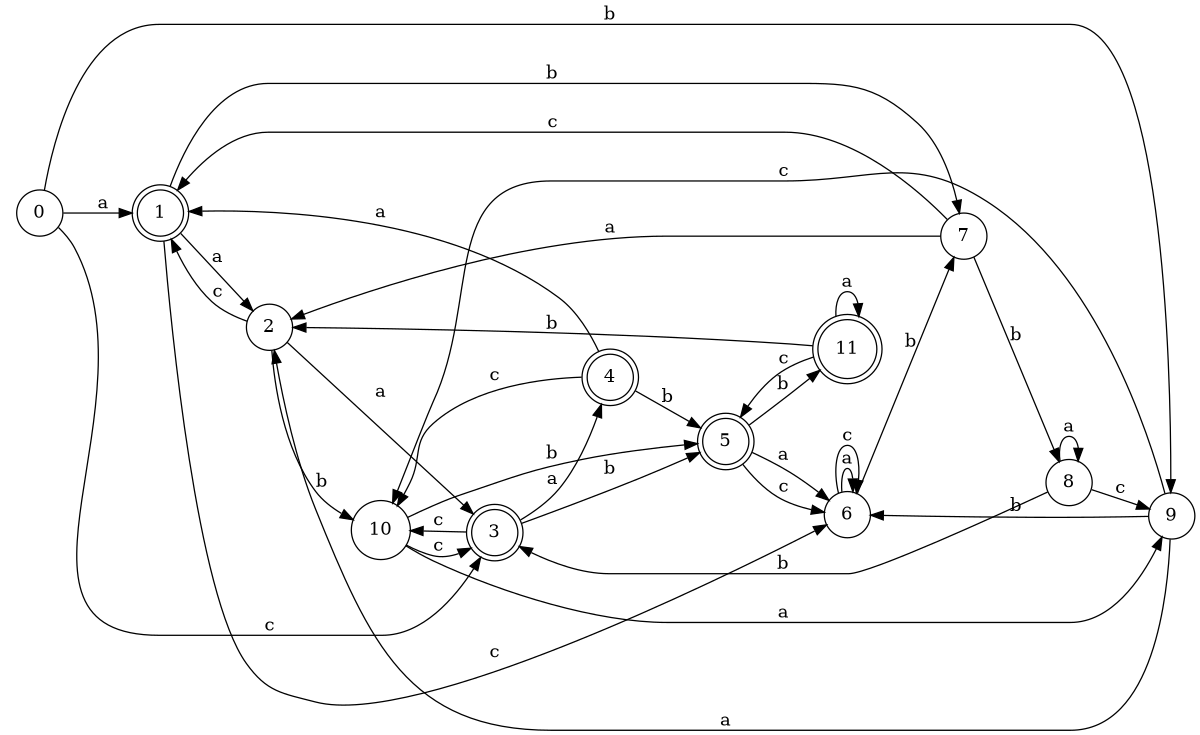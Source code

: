 digraph n10_1 {
__start0 [label="" shape="none"];

rankdir=LR;
size="8,5";

s0 [style="filled", color="black", fillcolor="white" shape="circle", label="0"];
s1 [style="rounded,filled", color="black", fillcolor="white" shape="doublecircle", label="1"];
s2 [style="filled", color="black", fillcolor="white" shape="circle", label="2"];
s3 [style="rounded,filled", color="black", fillcolor="white" shape="doublecircle", label="3"];
s4 [style="rounded,filled", color="black", fillcolor="white" shape="doublecircle", label="4"];
s5 [style="rounded,filled", color="black", fillcolor="white" shape="doublecircle", label="5"];
s6 [style="filled", color="black", fillcolor="white" shape="circle", label="6"];
s7 [style="filled", color="black", fillcolor="white" shape="circle", label="7"];
s8 [style="filled", color="black", fillcolor="white" shape="circle", label="8"];
s9 [style="filled", color="black", fillcolor="white" shape="circle", label="9"];
s10 [style="filled", color="black", fillcolor="white" shape="circle", label="10"];
s11 [style="rounded,filled", color="black", fillcolor="white" shape="doublecircle", label="11"];
s0 -> s1 [label="a"];
s0 -> s9 [label="b"];
s0 -> s3 [label="c"];
s1 -> s2 [label="a"];
s1 -> s7 [label="b"];
s1 -> s6 [label="c"];
s2 -> s3 [label="a"];
s2 -> s10 [label="b"];
s2 -> s1 [label="c"];
s3 -> s4 [label="a"];
s3 -> s5 [label="b"];
s3 -> s10 [label="c"];
s4 -> s1 [label="a"];
s4 -> s5 [label="b"];
s4 -> s10 [label="c"];
s5 -> s6 [label="a"];
s5 -> s11 [label="b"];
s5 -> s6 [label="c"];
s6 -> s6 [label="a"];
s6 -> s7 [label="b"];
s6 -> s6 [label="c"];
s7 -> s2 [label="a"];
s7 -> s8 [label="b"];
s7 -> s1 [label="c"];
s8 -> s8 [label="a"];
s8 -> s3 [label="b"];
s8 -> s9 [label="c"];
s9 -> s2 [label="a"];
s9 -> s6 [label="b"];
s9 -> s10 [label="c"];
s10 -> s9 [label="a"];
s10 -> s5 [label="b"];
s10 -> s3 [label="c"];
s11 -> s11 [label="a"];
s11 -> s2 [label="b"];
s11 -> s5 [label="c"];

}
